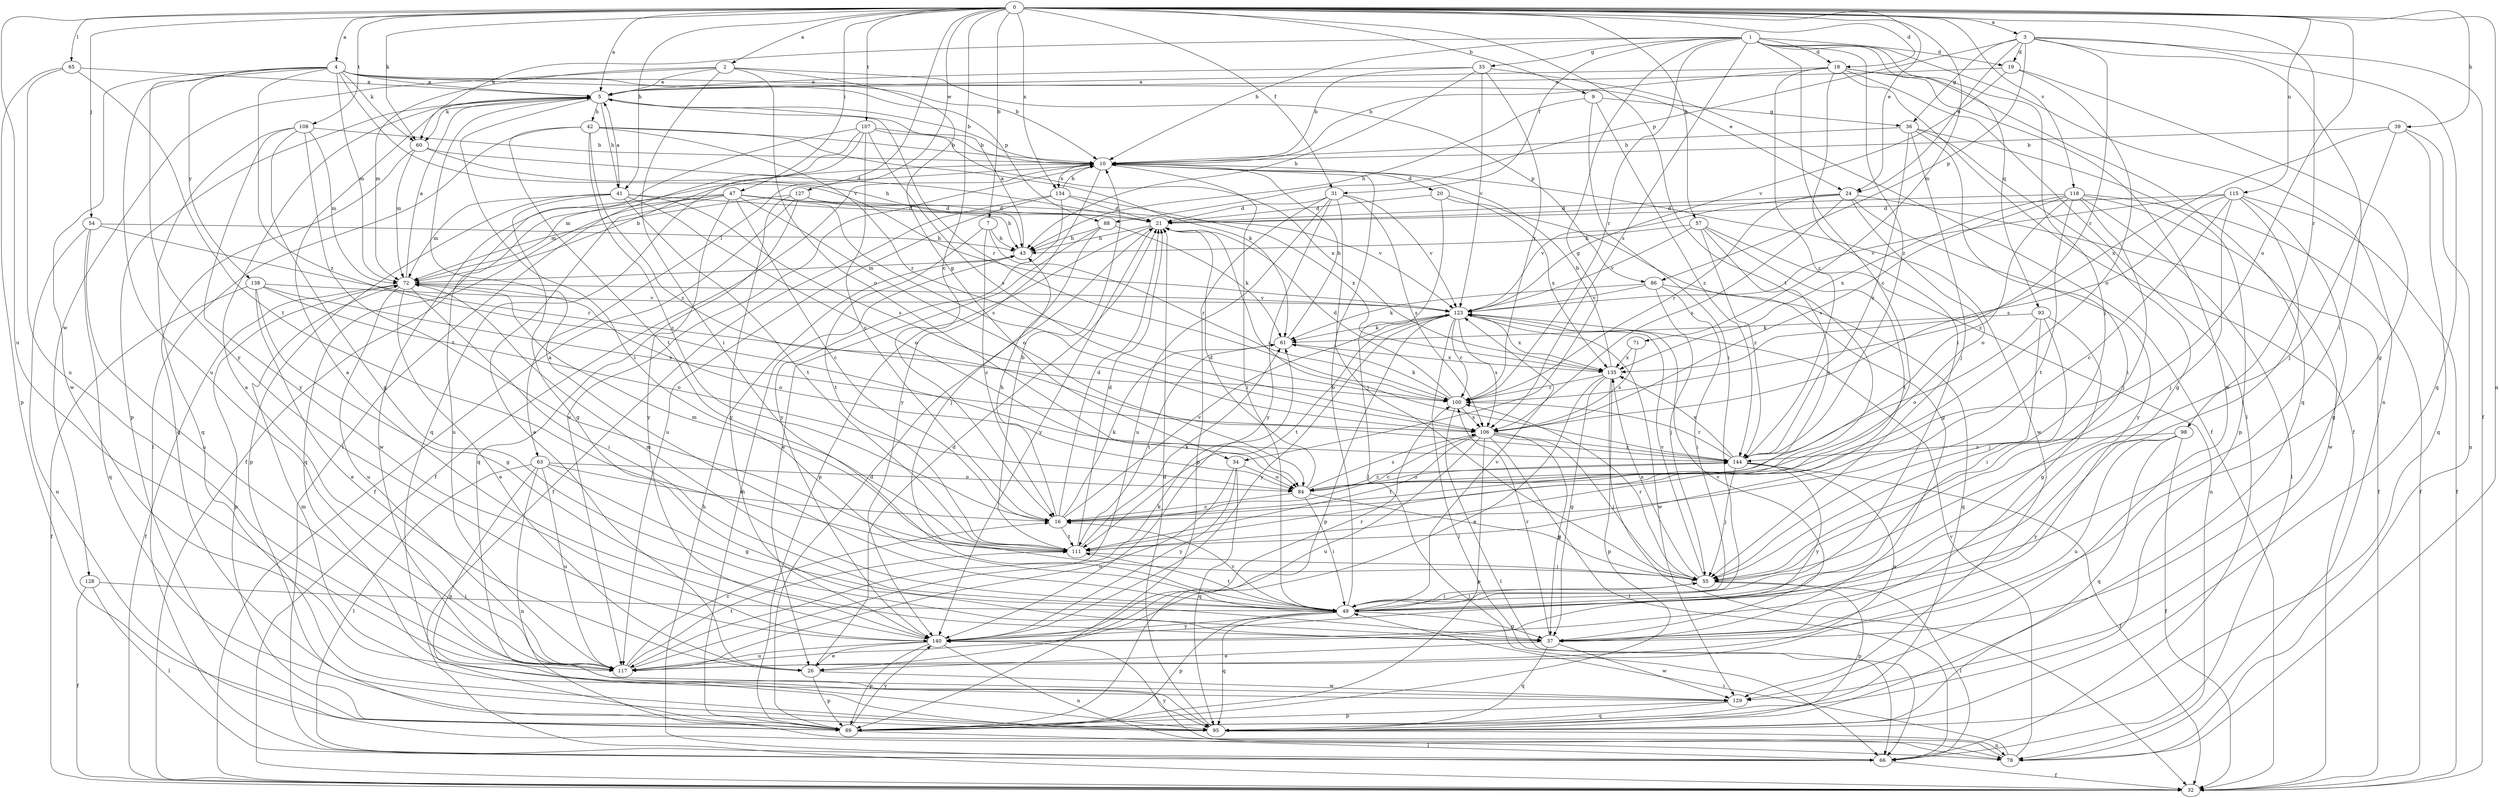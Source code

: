 strict digraph  {
0;
1;
2;
3;
4;
5;
7;
9;
10;
16;
18;
19;
20;
21;
24;
26;
31;
32;
33;
34;
36;
37;
39;
41;
42;
43;
47;
49;
54;
55;
57;
60;
61;
63;
65;
66;
71;
72;
78;
84;
86;
88;
89;
93;
95;
98;
100;
106;
107;
108;
111;
115;
117;
118;
123;
127;
128;
129;
134;
135;
138;
140;
144;
0 -> 2  [label=a];
0 -> 3  [label=a];
0 -> 4  [label=a];
0 -> 5  [label=a];
0 -> 7  [label=b];
0 -> 9  [label=b];
0 -> 16  [label=c];
0 -> 18  [label=d];
0 -> 24  [label=e];
0 -> 31  [label=f];
0 -> 39  [label=h];
0 -> 41  [label=h];
0 -> 47  [label=i];
0 -> 54  [label=j];
0 -> 57  [label=k];
0 -> 60  [label=k];
0 -> 63  [label=l];
0 -> 65  [label=l];
0 -> 71  [label=m];
0 -> 78  [label=n];
0 -> 84  [label=o];
0 -> 98  [label=r];
0 -> 107  [label=t];
0 -> 108  [label=t];
0 -> 111  [label=t];
0 -> 115  [label=u];
0 -> 117  [label=u];
0 -> 118  [label=v];
0 -> 127  [label=w];
0 -> 134  [label=x];
1 -> 10  [label=b];
1 -> 16  [label=c];
1 -> 18  [label=d];
1 -> 19  [label=d];
1 -> 31  [label=f];
1 -> 33  [label=g];
1 -> 34  [label=g];
1 -> 55  [label=j];
1 -> 60  [label=k];
1 -> 78  [label=n];
1 -> 93  [label=q];
1 -> 100  [label=r];
1 -> 106  [label=s];
1 -> 144  [label=z];
2 -> 5  [label=a];
2 -> 34  [label=g];
2 -> 49  [label=i];
2 -> 72  [label=m];
2 -> 84  [label=o];
2 -> 86  [label=p];
2 -> 128  [label=w];
3 -> 19  [label=d];
3 -> 24  [label=e];
3 -> 32  [label=f];
3 -> 36  [label=g];
3 -> 49  [label=i];
3 -> 86  [label=p];
3 -> 88  [label=p];
3 -> 95  [label=q];
3 -> 100  [label=r];
4 -> 5  [label=a];
4 -> 10  [label=b];
4 -> 24  [label=e];
4 -> 60  [label=k];
4 -> 72  [label=m];
4 -> 88  [label=p];
4 -> 117  [label=u];
4 -> 123  [label=v];
4 -> 129  [label=w];
4 -> 138  [label=y];
4 -> 140  [label=y];
4 -> 144  [label=z];
5 -> 10  [label=b];
5 -> 41  [label=h];
5 -> 42  [label=h];
5 -> 49  [label=i];
5 -> 60  [label=k];
5 -> 89  [label=p];
5 -> 100  [label=r];
7 -> 16  [label=c];
7 -> 43  [label=h];
7 -> 100  [label=r];
7 -> 111  [label=t];
9 -> 36  [label=g];
9 -> 43  [label=h];
9 -> 49  [label=i];
9 -> 144  [label=z];
10 -> 20  [label=d];
10 -> 32  [label=f];
10 -> 49  [label=i];
10 -> 72  [label=m];
10 -> 117  [label=u];
10 -> 129  [label=w];
10 -> 134  [label=x];
10 -> 140  [label=y];
16 -> 21  [label=d];
16 -> 43  [label=h];
16 -> 61  [label=k];
16 -> 111  [label=t];
16 -> 123  [label=v];
18 -> 5  [label=a];
18 -> 10  [label=b];
18 -> 32  [label=f];
18 -> 49  [label=i];
18 -> 66  [label=l];
18 -> 95  [label=q];
18 -> 129  [label=w];
18 -> 144  [label=z];
19 -> 5  [label=a];
19 -> 37  [label=g];
19 -> 84  [label=o];
19 -> 123  [label=v];
20 -> 21  [label=d];
20 -> 37  [label=g];
20 -> 66  [label=l];
20 -> 135  [label=x];
21 -> 43  [label=h];
21 -> 89  [label=p];
21 -> 140  [label=y];
21 -> 144  [label=z];
24 -> 21  [label=d];
24 -> 32  [label=f];
24 -> 84  [label=o];
24 -> 100  [label=r];
24 -> 106  [label=s];
24 -> 123  [label=v];
24 -> 140  [label=y];
26 -> 21  [label=d];
26 -> 89  [label=p];
26 -> 129  [label=w];
31 -> 21  [label=d];
31 -> 55  [label=j];
31 -> 89  [label=p];
31 -> 106  [label=s];
31 -> 117  [label=u];
31 -> 123  [label=v];
31 -> 140  [label=y];
33 -> 5  [label=a];
33 -> 10  [label=b];
33 -> 32  [label=f];
33 -> 43  [label=h];
33 -> 100  [label=r];
33 -> 123  [label=v];
34 -> 84  [label=o];
34 -> 95  [label=q];
34 -> 117  [label=u];
34 -> 140  [label=y];
36 -> 10  [label=b];
36 -> 37  [label=g];
36 -> 49  [label=i];
36 -> 55  [label=j];
36 -> 89  [label=p];
36 -> 144  [label=z];
37 -> 26  [label=e];
37 -> 95  [label=q];
37 -> 100  [label=r];
37 -> 123  [label=v];
37 -> 129  [label=w];
39 -> 10  [label=b];
39 -> 55  [label=j];
39 -> 78  [label=n];
39 -> 95  [label=q];
39 -> 135  [label=x];
41 -> 5  [label=a];
41 -> 21  [label=d];
41 -> 37  [label=g];
41 -> 72  [label=m];
41 -> 84  [label=o];
41 -> 89  [label=p];
41 -> 106  [label=s];
41 -> 111  [label=t];
42 -> 10  [label=b];
42 -> 16  [label=c];
42 -> 61  [label=k];
42 -> 66  [label=l];
42 -> 100  [label=r];
42 -> 111  [label=t];
42 -> 144  [label=z];
43 -> 5  [label=a];
43 -> 72  [label=m];
47 -> 16  [label=c];
47 -> 21  [label=d];
47 -> 26  [label=e];
47 -> 43  [label=h];
47 -> 84  [label=o];
47 -> 95  [label=q];
47 -> 106  [label=s];
47 -> 117  [label=u];
47 -> 129  [label=w];
47 -> 140  [label=y];
49 -> 5  [label=a];
49 -> 10  [label=b];
49 -> 16  [label=c];
49 -> 37  [label=g];
49 -> 55  [label=j];
49 -> 72  [label=m];
49 -> 89  [label=p];
49 -> 95  [label=q];
49 -> 111  [label=t];
49 -> 123  [label=v];
49 -> 140  [label=y];
54 -> 43  [label=h];
54 -> 78  [label=n];
54 -> 95  [label=q];
54 -> 100  [label=r];
54 -> 117  [label=u];
55 -> 49  [label=i];
55 -> 66  [label=l];
55 -> 89  [label=p];
55 -> 100  [label=r];
55 -> 123  [label=v];
55 -> 135  [label=x];
57 -> 16  [label=c];
57 -> 43  [label=h];
57 -> 78  [label=n];
57 -> 111  [label=t];
57 -> 123  [label=v];
57 -> 144  [label=z];
60 -> 21  [label=d];
60 -> 43  [label=h];
60 -> 72  [label=m];
60 -> 95  [label=q];
61 -> 10  [label=b];
61 -> 111  [label=t];
61 -> 135  [label=x];
63 -> 16  [label=c];
63 -> 37  [label=g];
63 -> 66  [label=l];
63 -> 78  [label=n];
63 -> 84  [label=o];
63 -> 89  [label=p];
63 -> 117  [label=u];
65 -> 5  [label=a];
65 -> 89  [label=p];
65 -> 111  [label=t];
65 -> 117  [label=u];
66 -> 32  [label=f];
66 -> 43  [label=h];
71 -> 106  [label=s];
71 -> 135  [label=x];
72 -> 5  [label=a];
72 -> 10  [label=b];
72 -> 26  [label=e];
72 -> 32  [label=f];
72 -> 49  [label=i];
72 -> 84  [label=o];
72 -> 89  [label=p];
72 -> 117  [label=u];
72 -> 123  [label=v];
78 -> 49  [label=i];
78 -> 123  [label=v];
78 -> 140  [label=y];
84 -> 16  [label=c];
84 -> 21  [label=d];
84 -> 49  [label=i];
84 -> 55  [label=j];
84 -> 106  [label=s];
84 -> 144  [label=z];
86 -> 49  [label=i];
86 -> 55  [label=j];
86 -> 61  [label=k];
86 -> 95  [label=q];
86 -> 123  [label=v];
88 -> 26  [label=e];
88 -> 43  [label=h];
88 -> 55  [label=j];
88 -> 61  [label=k];
89 -> 21  [label=d];
89 -> 43  [label=h];
89 -> 66  [label=l];
89 -> 140  [label=y];
93 -> 37  [label=g];
93 -> 49  [label=i];
93 -> 55  [label=j];
93 -> 61  [label=k];
93 -> 84  [label=o];
95 -> 21  [label=d];
95 -> 72  [label=m];
95 -> 78  [label=n];
98 -> 32  [label=f];
98 -> 95  [label=q];
98 -> 117  [label=u];
98 -> 140  [label=y];
98 -> 144  [label=z];
100 -> 21  [label=d];
100 -> 61  [label=k];
100 -> 66  [label=l];
100 -> 106  [label=s];
106 -> 16  [label=c];
106 -> 37  [label=g];
106 -> 55  [label=j];
106 -> 66  [label=l];
106 -> 89  [label=p];
106 -> 111  [label=t];
106 -> 117  [label=u];
106 -> 144  [label=z];
107 -> 10  [label=b];
107 -> 16  [label=c];
107 -> 32  [label=f];
107 -> 66  [label=l];
107 -> 95  [label=q];
107 -> 106  [label=s];
107 -> 135  [label=x];
108 -> 10  [label=b];
108 -> 37  [label=g];
108 -> 72  [label=m];
108 -> 95  [label=q];
108 -> 111  [label=t];
108 -> 140  [label=y];
111 -> 10  [label=b];
111 -> 21  [label=d];
111 -> 55  [label=j];
111 -> 61  [label=k];
111 -> 72  [label=m];
115 -> 16  [label=c];
115 -> 21  [label=d];
115 -> 32  [label=f];
115 -> 37  [label=g];
115 -> 49  [label=i];
115 -> 55  [label=j];
115 -> 106  [label=s];
115 -> 123  [label=v];
117 -> 5  [label=a];
117 -> 16  [label=c];
117 -> 61  [label=k];
117 -> 111  [label=t];
118 -> 21  [label=d];
118 -> 32  [label=f];
118 -> 55  [label=j];
118 -> 66  [label=l];
118 -> 106  [label=s];
118 -> 111  [label=t];
118 -> 129  [label=w];
118 -> 135  [label=x];
118 -> 144  [label=z];
123 -> 61  [label=k];
123 -> 66  [label=l];
123 -> 89  [label=p];
123 -> 100  [label=r];
123 -> 106  [label=s];
123 -> 111  [label=t];
123 -> 129  [label=w];
123 -> 135  [label=x];
123 -> 140  [label=y];
127 -> 21  [label=d];
127 -> 32  [label=f];
127 -> 72  [label=m];
127 -> 95  [label=q];
127 -> 123  [label=v];
127 -> 140  [label=y];
128 -> 32  [label=f];
128 -> 49  [label=i];
128 -> 66  [label=l];
129 -> 89  [label=p];
129 -> 95  [label=q];
134 -> 10  [label=b];
134 -> 21  [label=d];
134 -> 32  [label=f];
134 -> 117  [label=u];
134 -> 135  [label=x];
134 -> 140  [label=y];
135 -> 10  [label=b];
135 -> 26  [label=e];
135 -> 32  [label=f];
135 -> 37  [label=g];
135 -> 89  [label=p];
135 -> 100  [label=r];
138 -> 26  [label=e];
138 -> 32  [label=f];
138 -> 37  [label=g];
138 -> 84  [label=o];
138 -> 106  [label=s];
138 -> 123  [label=v];
140 -> 5  [label=a];
140 -> 26  [label=e];
140 -> 78  [label=n];
140 -> 89  [label=p];
140 -> 100  [label=r];
140 -> 117  [label=u];
144 -> 32  [label=f];
144 -> 55  [label=j];
144 -> 84  [label=o];
144 -> 100  [label=r];
144 -> 117  [label=u];
144 -> 135  [label=x];
144 -> 140  [label=y];
}
